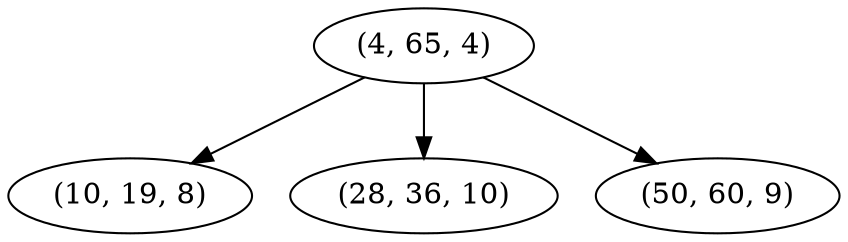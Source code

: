 digraph tree {
    "(4, 65, 4)";
    "(10, 19, 8)";
    "(28, 36, 10)";
    "(50, 60, 9)";
    "(4, 65, 4)" -> "(10, 19, 8)";
    "(4, 65, 4)" -> "(28, 36, 10)";
    "(4, 65, 4)" -> "(50, 60, 9)";
}
